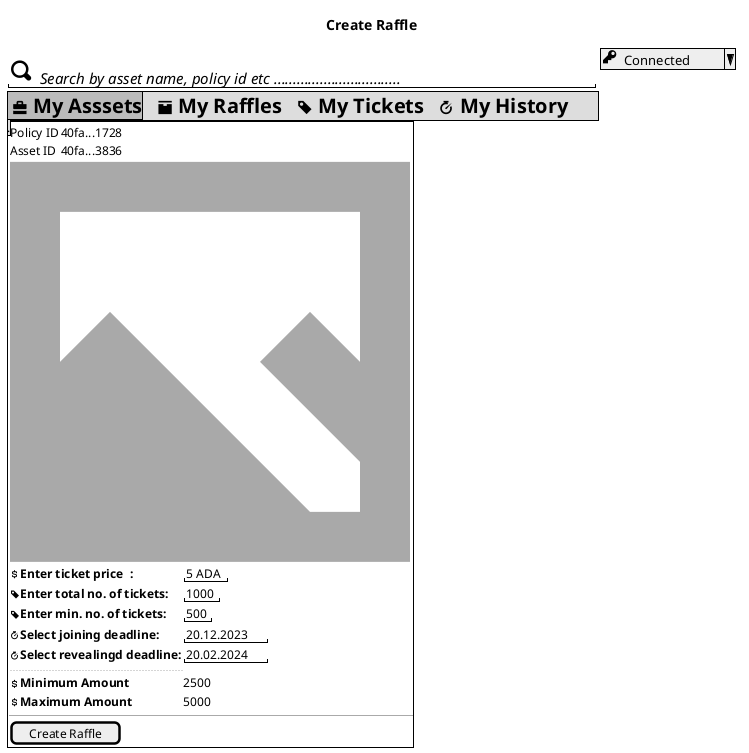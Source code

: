 
@startsalt PROFILEASSETS
title "Create Raffle"
{
    {
        "<size:30><&magnifying-glass> <size:15><i>Search by asset name, policy id etc ................................. "  | {
            ^<size:20><&key><size:13>  Connected  ^
        }
        {*
            <size:20><b> <&briefcase> My Asssets | <size:20><b> <&box> My Raffles  |<size:20><b> <&tag> My Tickets  | <size:20><b> <&timer> My History
            <size:20><b> <&briefcase> My Asssets | .
        }
        {#
            {
                {
                    Policy ID | 40fa...1728
                    Asset ID  | 40fa...3836
                }
                <size:600><color:darkgray><&image>
                {

                    <&dollar><b>Enter ticket price  :               | "5 ADA"
                    <&tag><b>Enter total no. of tickets:            |  "1000"
                    <&tag><b>Enter min. no. of tickets:             |  "500"
                    <&timer><b>Select joining deadline:                      | "20.12.2023"
                    <&timer><b>Select revealingd deadline:                   | "20.02.2024"
                    ...
                    <&dollar><b>Minimum Amount                  |  2500
                    <&dollar><b>Maximum Amount                  |  5000
                }
                --
                [Create Raffle]
            }

        }
    }
}

@endsalt


- minimum amount that needs to be collected for the raffle to be valid;
- the ticket price value;
- the deadline for participating in the raffle;
- the deadline for revealing ticket secret hashes;
